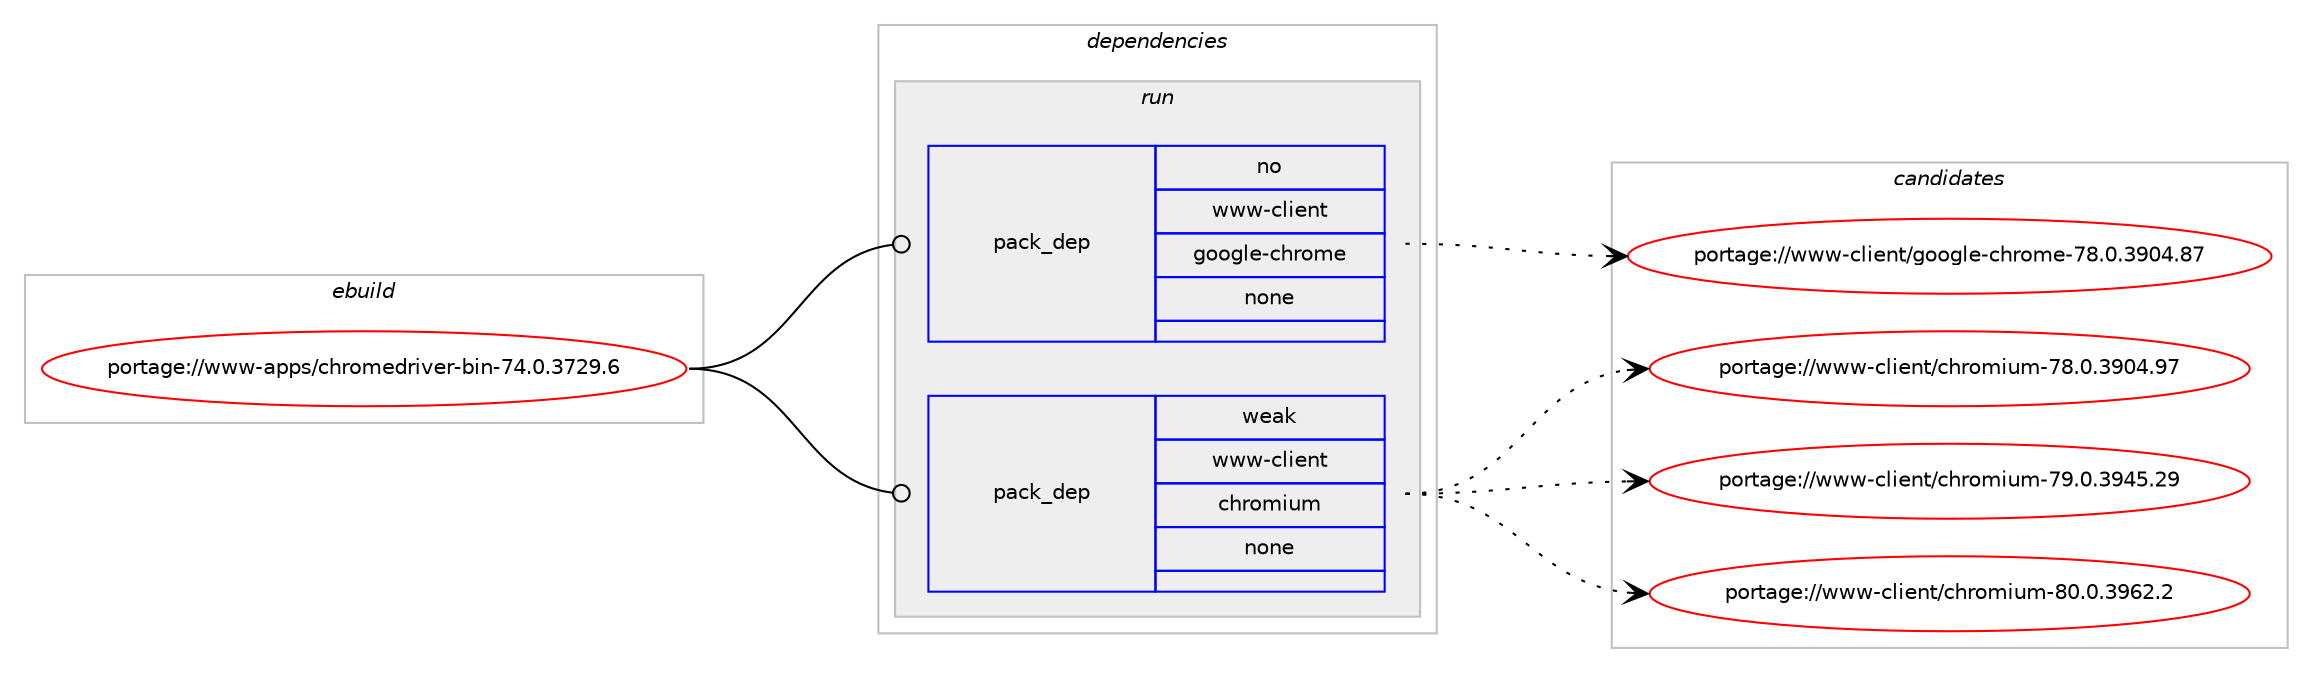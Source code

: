digraph prolog {

# *************
# Graph options
# *************

newrank=true;
concentrate=true;
compound=true;
graph [rankdir=LR,fontname=Helvetica,fontsize=10,ranksep=1.5];#, ranksep=2.5, nodesep=0.2];
edge  [arrowhead=vee];
node  [fontname=Helvetica,fontsize=10];

# **********
# The ebuild
# **********

subgraph cluster_leftcol {
color=gray;
rank=same;
label=<<i>ebuild</i>>;
id [label="portage://www-apps/chromedriver-bin-74.0.3729.6", color=red, width=4, href="../www-apps/chromedriver-bin-74.0.3729.6.svg"];
}

# ****************
# The dependencies
# ****************

subgraph cluster_midcol {
color=gray;
label=<<i>dependencies</i>>;
subgraph cluster_compile {
fillcolor="#eeeeee";
style=filled;
label=<<i>compile</i>>;
}
subgraph cluster_compileandrun {
fillcolor="#eeeeee";
style=filled;
label=<<i>compile and run</i>>;
}
subgraph cluster_run {
fillcolor="#eeeeee";
style=filled;
label=<<i>run</i>>;
subgraph pack324008 {
dependency437019 [label=<<TABLE BORDER="0" CELLBORDER="1" CELLSPACING="0" CELLPADDING="4" WIDTH="220"><TR><TD ROWSPAN="6" CELLPADDING="30">pack_dep</TD></TR><TR><TD WIDTH="110">no</TD></TR><TR><TD>www-client</TD></TR><TR><TD>google-chrome</TD></TR><TR><TD>none</TD></TR><TR><TD></TD></TR></TABLE>>, shape=none, color=blue];
}
id:e -> dependency437019:w [weight=20,style="solid",arrowhead="odot"];
subgraph pack324009 {
dependency437020 [label=<<TABLE BORDER="0" CELLBORDER="1" CELLSPACING="0" CELLPADDING="4" WIDTH="220"><TR><TD ROWSPAN="6" CELLPADDING="30">pack_dep</TD></TR><TR><TD WIDTH="110">weak</TD></TR><TR><TD>www-client</TD></TR><TR><TD>chromium</TD></TR><TR><TD>none</TD></TR><TR><TD></TD></TR></TABLE>>, shape=none, color=blue];
}
id:e -> dependency437020:w [weight=20,style="solid",arrowhead="odot"];
}
}

# **************
# The candidates
# **************

subgraph cluster_choices {
rank=same;
color=gray;
label=<<i>candidates</i>>;

subgraph choice324008 {
color=black;
nodesep=1;
choiceportage119119119459910810510111011647103111111103108101459910411411110910145555646484651574852465655 [label="portage://www-client/google-chrome-78.0.3904.87", color=red, width=4,href="../www-client/google-chrome-78.0.3904.87.svg"];
dependency437019:e -> choiceportage119119119459910810510111011647103111111103108101459910411411110910145555646484651574852465655:w [style=dotted,weight="100"];
}
subgraph choice324009 {
color=black;
nodesep=1;
choiceportage1191191194599108105101110116479910411411110910511710945555646484651574852465755 [label="portage://www-client/chromium-78.0.3904.97", color=red, width=4,href="../www-client/chromium-78.0.3904.97.svg"];
choiceportage1191191194599108105101110116479910411411110910511710945555746484651575253465057 [label="portage://www-client/chromium-79.0.3945.29", color=red, width=4,href="../www-client/chromium-79.0.3945.29.svg"];
choiceportage11911911945991081051011101164799104114111109105117109455648464846515754504650 [label="portage://www-client/chromium-80.0.3962.2", color=red, width=4,href="../www-client/chromium-80.0.3962.2.svg"];
dependency437020:e -> choiceportage1191191194599108105101110116479910411411110910511710945555646484651574852465755:w [style=dotted,weight="100"];
dependency437020:e -> choiceportage1191191194599108105101110116479910411411110910511710945555746484651575253465057:w [style=dotted,weight="100"];
dependency437020:e -> choiceportage11911911945991081051011101164799104114111109105117109455648464846515754504650:w [style=dotted,weight="100"];
}
}

}
